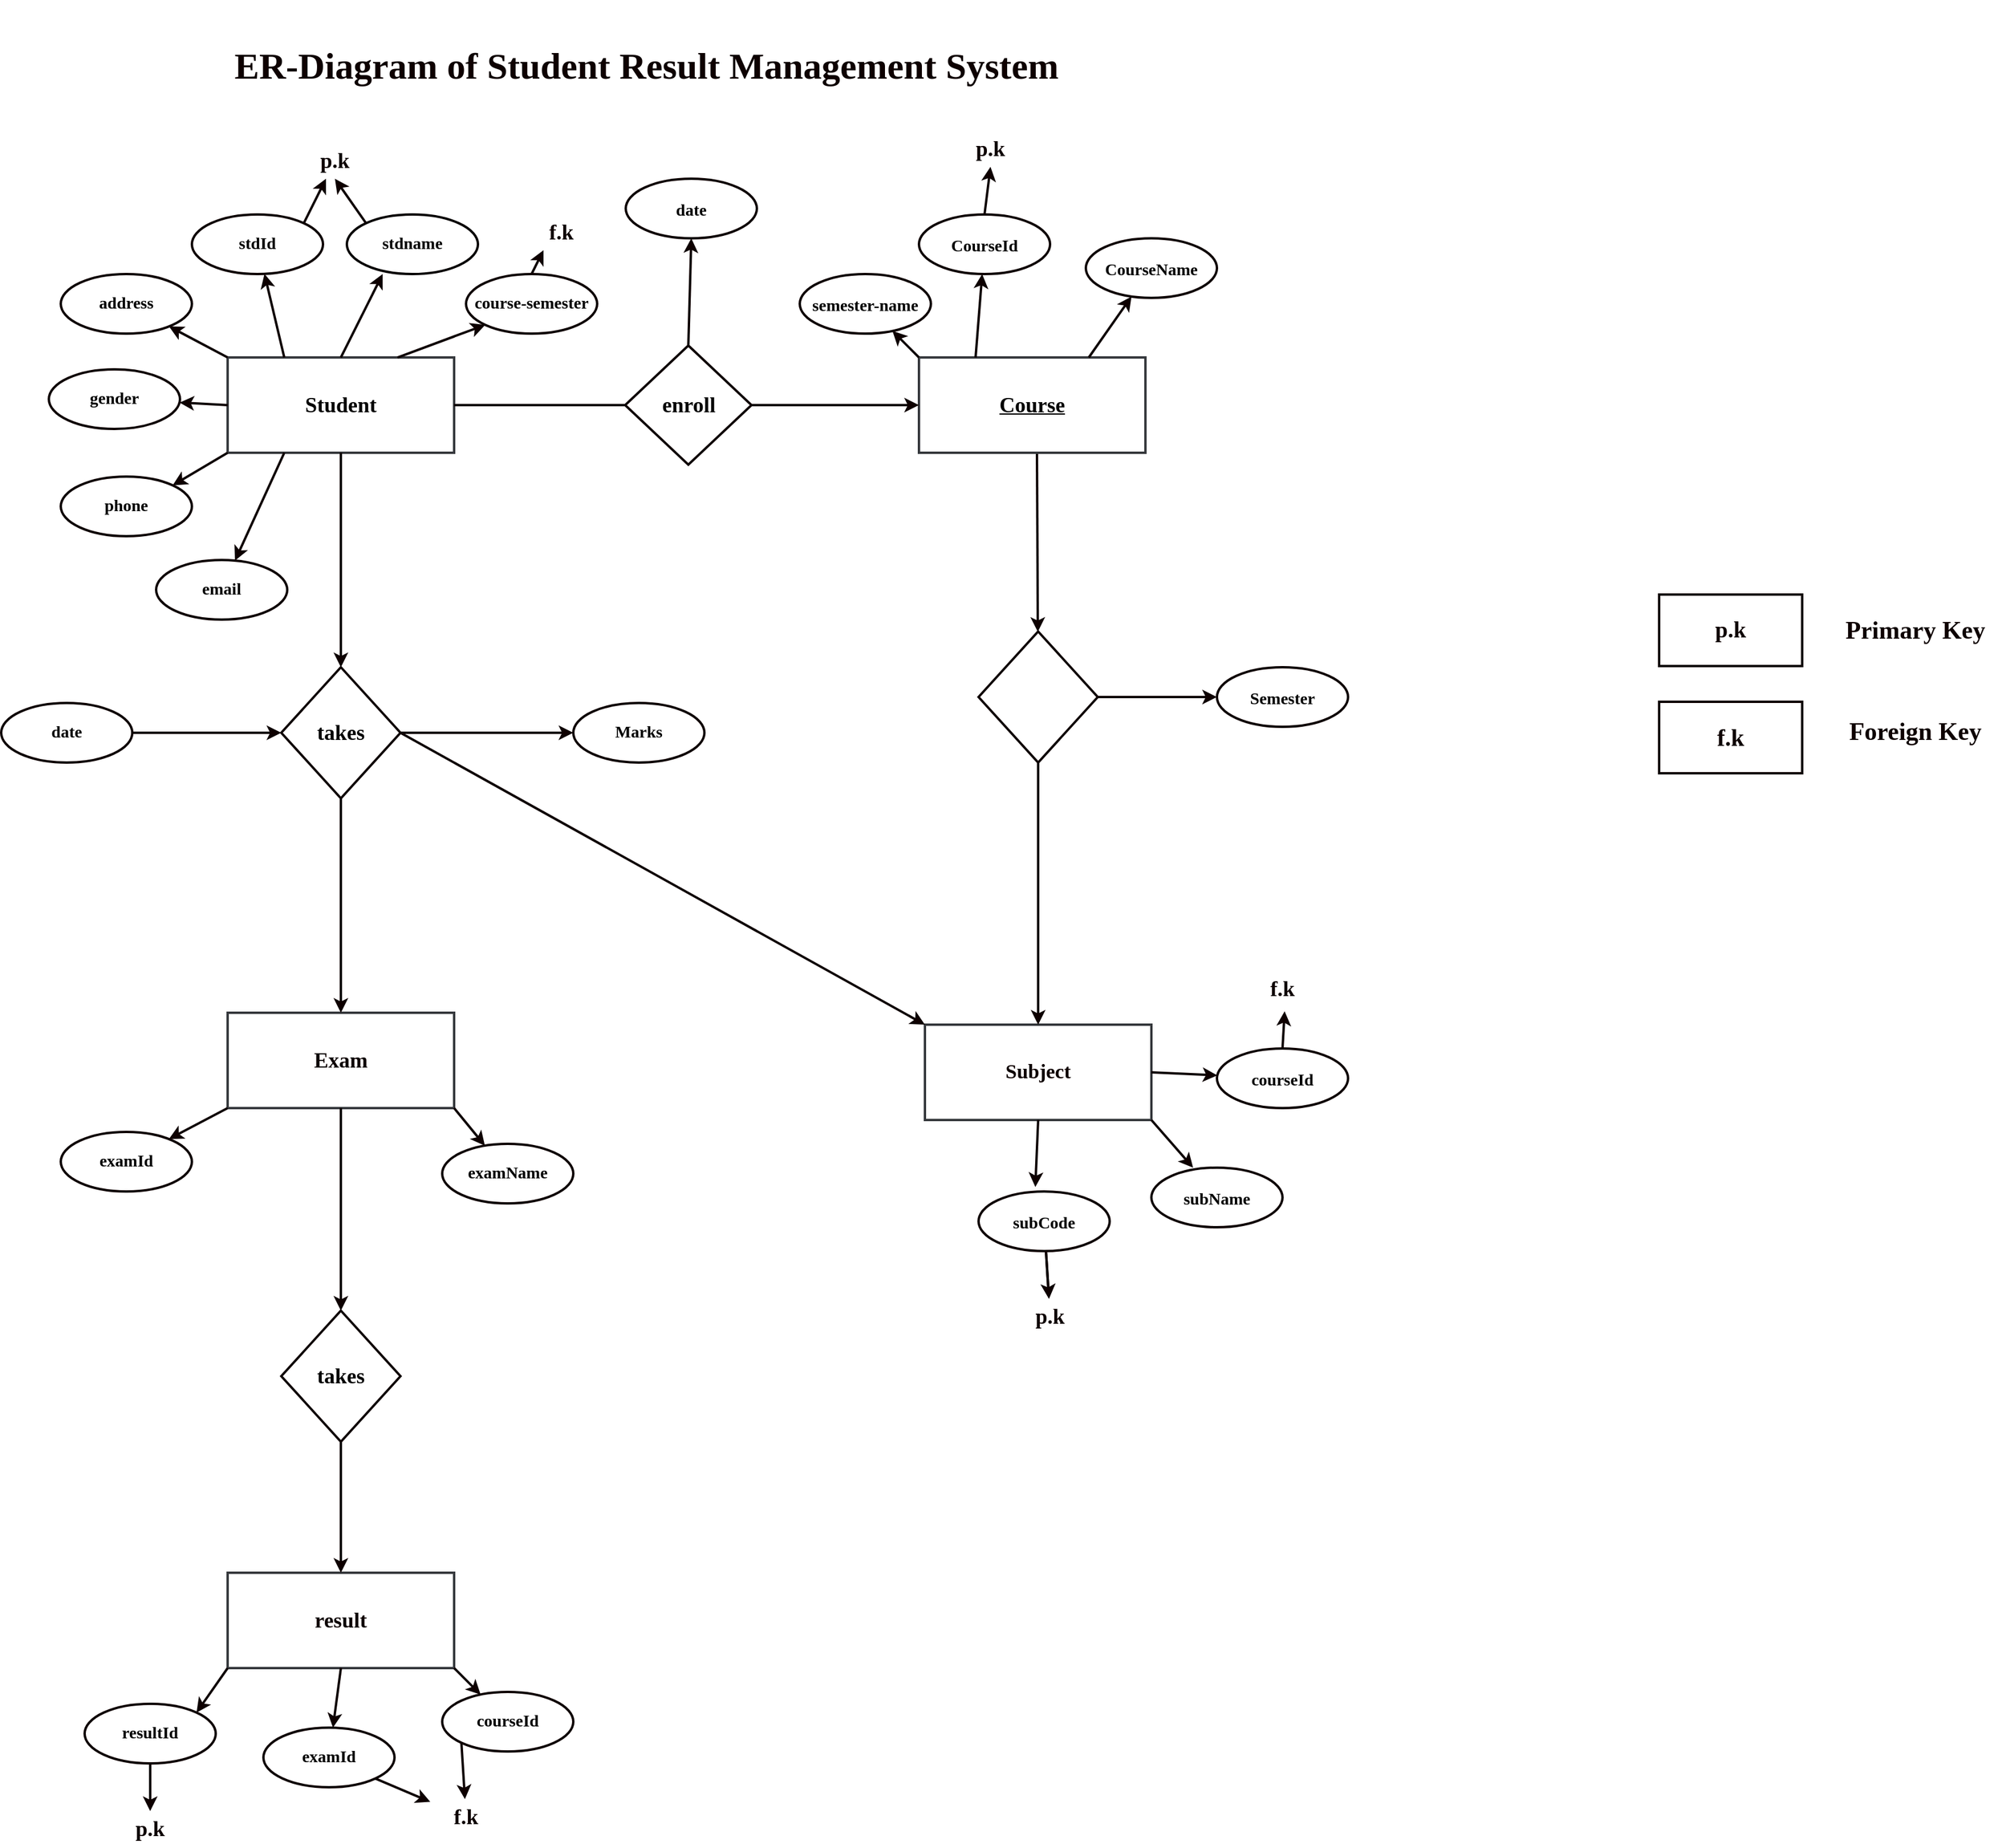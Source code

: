 <mxfile>
    <diagram id="aXGhBuVz9r-DT4zXBizx" name="Page-1">
        <mxGraphModel dx="5383" dy="3481" grid="0" gridSize="10" guides="1" tooltips="1" connect="1" arrows="1" fold="1" page="1" pageScale="1" pageWidth="827" pageHeight="1169" background="#FFFFFF" math="0" shadow="0">
            <root>
                <mxCell id="0"/>
                <mxCell id="1" parent="0"/>
                <mxCell id="103" value="" style="group" vertex="1" connectable="0" parent="1">
                    <mxGeometry x="-424" y="-209" width="1681" height="1550" as="geometry"/>
                </mxCell>
                <mxCell id="3" value="&lt;font style=&quot;font-size: 18px;&quot; face=&quot;Times New Roman&quot; color=&quot;#000000&quot;&gt;&lt;b&gt;Student&lt;/b&gt;&lt;/font&gt;" style="whiteSpace=wrap;html=1;fillColor=#FFFFFF;strokeColor=#36393d;strokeWidth=2;" parent="103" vertex="1">
                    <mxGeometry x="190" y="300" width="190" height="80" as="geometry"/>
                </mxCell>
                <mxCell id="4" value="&lt;font color=&quot;#0e0101&quot; style=&quot;font-size: 17px;&quot; face=&quot;Times New Roman&quot;&gt;&lt;b&gt;Subject&lt;/b&gt;&lt;/font&gt;" style="whiteSpace=wrap;html=1;fillColor=#FFFFFF;strokeColor=#36393d;strokeWidth=2;" parent="103" vertex="1">
                    <mxGeometry x="775" y="860" width="190" height="80" as="geometry"/>
                </mxCell>
                <mxCell id="34" style="edgeStyle=none;html=1;exitX=0.5;exitY=1;exitDx=0;exitDy=0;strokeColor=#0e0101;strokeWidth=2;fontFamily=Times New Roman;fontSize=18;fontColor=#000000;" parent="103" target="21" edge="1">
                    <mxGeometry relative="1" as="geometry">
                        <mxPoint x="869" y="380" as="sourcePoint"/>
                        <mxPoint x="872.556" y="511.588" as="targetPoint"/>
                    </mxGeometry>
                </mxCell>
                <mxCell id="5" value="&lt;font color=&quot;#000000&quot; style=&quot;font-size: 18px;&quot; face=&quot;Times New Roman&quot;&gt;&lt;b&gt;&lt;u&gt;Course&lt;/u&gt;&lt;/b&gt;&lt;/font&gt;" style="whiteSpace=wrap;html=1;fillColor=#FFFFFF;strokeColor=#36393d;strokestyle=dotted;strokeWidth=2;" parent="103" vertex="1">
                    <mxGeometry x="770" y="300" width="190" height="80" as="geometry"/>
                </mxCell>
                <mxCell id="13" style="edgeStyle=none;html=1;exitX=1;exitY=0.5;exitDx=0;exitDy=0;entryX=0;entryY=0.5;entryDx=0;entryDy=0;fontFamily=Times New Roman;fontSize=14;fontColor=#000000;strokeColor=#0e0101;strokeWidth=2;" parent="103" source="3" target="5" edge="1">
                    <mxGeometry relative="1" as="geometry">
                        <Array as="points"/>
                    </mxGeometry>
                </mxCell>
                <mxCell id="6" value="&lt;font style=&quot;font-size: 14px;&quot; face=&quot;Times New Roman&quot; color=&quot;#000000&quot;&gt;&lt;b&gt;stdId&lt;/b&gt;&lt;/font&gt;" style="ellipse;whiteSpace=wrap;html=1;fillColor=#ffffff;strokeWidth=2;strokeColor=#0e0101;" parent="103" vertex="1">
                    <mxGeometry x="160" y="180" width="110" height="50" as="geometry"/>
                </mxCell>
                <mxCell id="14" style="edgeStyle=none;html=1;exitX=0.25;exitY=0;exitDx=0;exitDy=0;strokeColor=#0e0101;strokeWidth=2;fontFamily=Times New Roman;fontSize=14;fontColor=#000000;" parent="103" source="3" target="6" edge="1">
                    <mxGeometry relative="1" as="geometry"/>
                </mxCell>
                <mxCell id="7" value="&lt;font face=&quot;Times New Roman&quot; color=&quot;#000000&quot;&gt;&lt;span style=&quot;font-size: 14px;&quot;&gt;&lt;b&gt;stdname&lt;/b&gt;&lt;/span&gt;&lt;/font&gt;" style="ellipse;whiteSpace=wrap;html=1;fillColor=#ffffff;strokeWidth=2;strokeColor=#050000;" parent="103" vertex="1">
                    <mxGeometry x="290" y="180" width="110" height="50" as="geometry"/>
                </mxCell>
                <mxCell id="19" style="edgeStyle=none;html=1;exitX=0.5;exitY=0;exitDx=0;exitDy=0;entryX=0.273;entryY=1;entryDx=0;entryDy=0;entryPerimeter=0;strokeColor=#0e0101;strokeWidth=2;fontFamily=Times New Roman;fontSize=14;fontColor=#000000;" parent="103" source="3" target="7" edge="1">
                    <mxGeometry relative="1" as="geometry"/>
                </mxCell>
                <mxCell id="8" value="&lt;font face=&quot;Times New Roman&quot; color=&quot;#000000&quot;&gt;&lt;span style=&quot;font-size: 14px;&quot;&gt;&lt;b&gt;course-semester&lt;/b&gt;&lt;/span&gt;&lt;/font&gt;" style="ellipse;whiteSpace=wrap;html=1;fillColor=#ffffff;strokeWidth=2;strokeColor=#0e0101;" parent="103" vertex="1">
                    <mxGeometry x="390" y="230" width="110" height="50" as="geometry"/>
                </mxCell>
                <mxCell id="20" style="edgeStyle=none;html=1;exitX=0.75;exitY=0;exitDx=0;exitDy=0;entryX=0;entryY=1;entryDx=0;entryDy=0;strokeColor=#0e0101;strokeWidth=2;fontFamily=Times New Roman;fontSize=14;fontColor=#000000;" parent="103" source="3" target="8" edge="1">
                    <mxGeometry relative="1" as="geometry"/>
                </mxCell>
                <mxCell id="9" value="&lt;font style=&quot;font-size: 14px;&quot; face=&quot;Times New Roman&quot; color=&quot;#000000&quot;&gt;&lt;b&gt;address&lt;/b&gt;&lt;/font&gt;" style="ellipse;whiteSpace=wrap;html=1;fillColor=#ffffff;strokeWidth=2;strokeColor=#0e0101;" parent="103" vertex="1">
                    <mxGeometry x="50" y="230" width="110" height="50" as="geometry"/>
                </mxCell>
                <mxCell id="15" style="edgeStyle=none;html=1;exitX=0;exitY=0;exitDx=0;exitDy=0;strokeColor=#0e0101;strokeWidth=2;fontFamily=Times New Roman;fontSize=14;fontColor=#000000;" parent="103" source="3" target="9" edge="1">
                    <mxGeometry relative="1" as="geometry"/>
                </mxCell>
                <mxCell id="10" value="&lt;font style=&quot;font-size: 14px;&quot; face=&quot;Times New Roman&quot; color=&quot;#000000&quot;&gt;&lt;b&gt;gender&lt;/b&gt;&lt;/font&gt;" style="ellipse;whiteSpace=wrap;html=1;fillColor=#ffffff;strokeWidth=2;strokeColor=#0e0101;" parent="103" vertex="1">
                    <mxGeometry x="40" y="310" width="110" height="50" as="geometry"/>
                </mxCell>
                <mxCell id="16" style="edgeStyle=none;html=1;exitX=0;exitY=0.5;exitDx=0;exitDy=0;strokeColor=#0e0101;strokeWidth=2;fontFamily=Times New Roman;fontSize=14;fontColor=#000000;" parent="103" source="3" target="10" edge="1">
                    <mxGeometry relative="1" as="geometry"/>
                </mxCell>
                <mxCell id="11" value="&lt;font style=&quot;font-size: 14px;&quot; face=&quot;Times New Roman&quot; color=&quot;#000000&quot;&gt;&lt;b&gt;phone&lt;/b&gt;&lt;/font&gt;" style="ellipse;whiteSpace=wrap;html=1;fillColor=#ffffff;strokeWidth=2;strokeColor=#0e0101;" parent="103" vertex="1">
                    <mxGeometry x="50" y="400" width="110" height="50" as="geometry"/>
                </mxCell>
                <mxCell id="17" style="edgeStyle=none;html=1;exitX=0;exitY=1;exitDx=0;exitDy=0;entryX=1;entryY=0;entryDx=0;entryDy=0;strokeColor=#0e0101;strokeWidth=2;fontFamily=Times New Roman;fontSize=14;fontColor=#000000;" parent="103" source="3" target="11" edge="1">
                    <mxGeometry relative="1" as="geometry"/>
                </mxCell>
                <mxCell id="12" value="&lt;font face=&quot;Times New Roman&quot; color=&quot;#000000&quot;&gt;&lt;span style=&quot;font-size: 14px;&quot;&gt;&lt;b&gt;email&lt;/b&gt;&lt;/span&gt;&lt;/font&gt;" style="ellipse;whiteSpace=wrap;html=1;fillColor=#ffffff;strokeWidth=2;strokeColor=#0e0101;" parent="103" vertex="1">
                    <mxGeometry x="130" y="470" width="110" height="50" as="geometry"/>
                </mxCell>
                <mxCell id="18" style="edgeStyle=none;html=1;exitX=0.25;exitY=1;exitDx=0;exitDy=0;strokeColor=#0e0101;strokeWidth=2;fontFamily=Times New Roman;fontSize=14;fontColor=#000000;" parent="103" source="3" target="12" edge="1">
                    <mxGeometry relative="1" as="geometry"/>
                </mxCell>
                <mxCell id="44" style="edgeStyle=none;html=1;exitX=0.5;exitY=1;exitDx=0;exitDy=0;strokeColor=#0e0101;strokeWidth=2;fontFamily=Times New Roman;fontSize=18;fontColor=#000000;" parent="103" source="21" target="4" edge="1">
                    <mxGeometry relative="1" as="geometry"/>
                </mxCell>
                <mxCell id="21" value="&#10;&lt;span style=&quot;font-size:11.0pt;mso-bidi-font-size:10.0pt;&#10;line-height:107%;font-family:&amp;quot;Calibri&amp;quot;,sans-serif;mso-ascii-theme-font:minor-latin;&#10;mso-fareast-font-family:Calibri;mso-fareast-theme-font:minor-latin;mso-hansi-theme-font:&#10;minor-latin;mso-bidi-font-family:Mangal;mso-ansi-language:EN-US;mso-fareast-language:&#10;EN-US;mso-bidi-language:NE;mso-no-proof:yes&quot;&gt;&#10; &#10; &#10;  &#10;  &#10;  &#10;  &#10;  &#10;  &#10;  &#10;  &#10;  &#10;  &#10;  &#10;  &#10; &#10; &#10; &#10;&#10; &#10;&lt;/span&gt;&#10;&#10;&#10;&#10;" style="rhombus;whiteSpace=wrap;html=1;strokeColor=#0e0101;strokeWidth=2;fontFamily=Times New Roman;fontSize=18;fontColor=#000000;fillColor=#ffffff;" parent="103" vertex="1">
                    <mxGeometry x="820" y="530" width="100" height="110" as="geometry"/>
                </mxCell>
                <mxCell id="22" value="&lt;b&gt;enroll&lt;/b&gt;" style="rhombus;whiteSpace=wrap;html=1;strokeColor=#0e0101;strokeWidth=2;fontFamily=Times New Roman;fontSize=18;fontColor=#000000;fillColor=#ffffff;" parent="103" vertex="1">
                    <mxGeometry x="523.5" y="290" width="106" height="100" as="geometry"/>
                </mxCell>
                <mxCell id="23" value="&lt;span style=&quot;font-size: 14px;&quot;&gt;&lt;b&gt;date&lt;/b&gt;&lt;/span&gt;" style="ellipse;whiteSpace=wrap;html=1;fillColor=#ffffff;strokeWidth=2;strokeColor=#0e0101;fontFamily=Times New Roman;fontSize=18;fontColor=#000000;" parent="103" vertex="1">
                    <mxGeometry x="524" y="150" width="110" height="50" as="geometry"/>
                </mxCell>
                <mxCell id="25" style="edgeStyle=none;html=1;exitX=0.5;exitY=0;exitDx=0;exitDy=0;entryX=0.5;entryY=1;entryDx=0;entryDy=0;strokeColor=#0e0101;strokeWidth=2;fontFamily=Times New Roman;fontSize=18;fontColor=#000000;" parent="103" source="22" target="23" edge="1">
                    <mxGeometry relative="1" as="geometry"/>
                </mxCell>
                <mxCell id="26" value="&lt;span style=&quot;font-size: 14px;&quot;&gt;&lt;b&gt;CourseId&lt;/b&gt;&lt;/span&gt;" style="ellipse;whiteSpace=wrap;html=1;fillColor=#ffffff;strokeWidth=2;strokeColor=#0e0101;fontFamily=Times New Roman;fontSize=18;fontColor=#000000;" parent="103" vertex="1">
                    <mxGeometry x="770" y="180" width="110" height="50" as="geometry"/>
                </mxCell>
                <mxCell id="30" style="edgeStyle=none;html=1;exitX=0.25;exitY=0;exitDx=0;exitDy=0;strokeColor=#0e0101;strokeWidth=2;fontFamily=Times New Roman;fontSize=18;fontColor=#000000;" parent="103" source="5" target="26" edge="1">
                    <mxGeometry relative="1" as="geometry"/>
                </mxCell>
                <mxCell id="27" value="&lt;span style=&quot;font-size: 14px;&quot;&gt;&lt;b&gt;CourseName&lt;/b&gt;&lt;/span&gt;" style="ellipse;whiteSpace=wrap;html=1;fillColor=#ffffff;strokeWidth=2;strokeColor=#0e0101;fontFamily=Times New Roman;fontSize=18;fontColor=#000000;" parent="103" vertex="1">
                    <mxGeometry x="910" y="200" width="110" height="50" as="geometry"/>
                </mxCell>
                <mxCell id="31" style="edgeStyle=none;html=1;exitX=0.75;exitY=0;exitDx=0;exitDy=0;strokeColor=#0e0101;strokeWidth=2;fontFamily=Times New Roman;fontSize=18;fontColor=#000000;" parent="103" source="5" target="27" edge="1">
                    <mxGeometry relative="1" as="geometry"/>
                </mxCell>
                <mxCell id="28" value="&lt;span style=&quot;font-size: 14px;&quot;&gt;&lt;b&gt;semester-name&lt;/b&gt;&lt;/span&gt;" style="ellipse;whiteSpace=wrap;html=1;fillColor=#ffffff;strokeWidth=2;strokeColor=#0e0101;fontFamily=Times New Roman;fontSize=18;fontColor=#000000;" parent="103" vertex="1">
                    <mxGeometry x="670" y="230" width="110" height="50" as="geometry"/>
                </mxCell>
                <mxCell id="29" style="edgeStyle=none;html=1;exitX=0;exitY=0;exitDx=0;exitDy=0;strokeColor=#0e0101;strokeWidth=2;fontFamily=Times New Roman;fontSize=18;fontColor=#000000;" parent="103" source="5" target="28" edge="1">
                    <mxGeometry relative="1" as="geometry"/>
                </mxCell>
                <mxCell id="35" value="&lt;span style=&quot;font-size: 14px;&quot;&gt;&lt;b&gt;Semester&lt;/b&gt;&lt;/span&gt;" style="ellipse;whiteSpace=wrap;html=1;fillColor=#ffffff;strokeWidth=2;strokeColor=#0e0101;fontFamily=Times New Roman;fontSize=18;fontColor=#000000;" parent="103" vertex="1">
                    <mxGeometry x="1020" y="560" width="110" height="50" as="geometry"/>
                </mxCell>
                <mxCell id="37" style="edgeStyle=none;html=1;exitX=1;exitY=0.5;exitDx=0;exitDy=0;strokeColor=#0e0101;strokeWidth=2;fontFamily=Times New Roman;fontSize=18;fontColor=#000000;" parent="103" source="21" target="35" edge="1">
                    <mxGeometry relative="1" as="geometry"/>
                </mxCell>
                <mxCell id="47" style="edgeStyle=none;html=1;exitX=1;exitY=0.5;exitDx=0;exitDy=0;entryX=0;entryY=0;entryDx=0;entryDy=0;strokeColor=#0e0101;strokeWidth=2;fontFamily=Times New Roman;fontSize=17;fontColor=#0e0101;" parent="103" source="38" target="4" edge="1">
                    <mxGeometry relative="1" as="geometry"/>
                </mxCell>
                <mxCell id="38" value="&lt;b&gt;takes&lt;/b&gt;" style="rhombus;whiteSpace=wrap;html=1;strokeColor=#0e0101;strokeWidth=2;fontFamily=Times New Roman;fontSize=18;fontColor=#000000;fillColor=#ffffff;" parent="103" vertex="1">
                    <mxGeometry x="235" y="560" width="100" height="110" as="geometry"/>
                </mxCell>
                <mxCell id="39" style="edgeStyle=none;html=1;exitX=0.5;exitY=1;exitDx=0;exitDy=0;strokeColor=#0e0101;strokeWidth=2;fontFamily=Times New Roman;fontSize=18;fontColor=#000000;" parent="103" source="3" target="38" edge="1">
                    <mxGeometry relative="1" as="geometry"/>
                </mxCell>
                <mxCell id="40" value="&lt;font color=&quot;#0d0202&quot; style=&quot;font-size: 18px;&quot; face=&quot;Times New Roman&quot;&gt;&lt;b&gt;Exam&lt;/b&gt;&lt;/font&gt;" style="whiteSpace=wrap;html=1;fillColor=#FFFFFF;strokeColor=#36393d;strokeWidth=2;" parent="103" vertex="1">
                    <mxGeometry x="190" y="850" width="190" height="80" as="geometry"/>
                </mxCell>
                <mxCell id="43" style="edgeStyle=none;html=1;exitX=0.5;exitY=1;exitDx=0;exitDy=0;strokeColor=#0e0101;strokeWidth=2;fontFamily=Times New Roman;fontSize=18;fontColor=#000000;" parent="103" source="38" target="40" edge="1">
                    <mxGeometry relative="1" as="geometry"/>
                </mxCell>
                <mxCell id="46" style="edgeStyle=none;html=1;exitX=1;exitY=0.5;exitDx=0;exitDy=0;strokeColor=#0e0101;strokeWidth=2;fontFamily=Times New Roman;fontSize=17;fontColor=#0e0101;" parent="103" source="45" target="38" edge="1">
                    <mxGeometry relative="1" as="geometry"/>
                </mxCell>
                <mxCell id="45" value="&lt;font face=&quot;Times New Roman&quot; color=&quot;#000000&quot;&gt;&lt;span style=&quot;font-size: 14px;&quot;&gt;&lt;b&gt;date&lt;/b&gt;&lt;/span&gt;&lt;/font&gt;" style="ellipse;whiteSpace=wrap;html=1;fillColor=#ffffff;strokeWidth=2;strokeColor=#0e0101;" parent="103" vertex="1">
                    <mxGeometry y="590" width="110" height="50" as="geometry"/>
                </mxCell>
                <mxCell id="49" value="&lt;span style=&quot;font-size: 14px;&quot;&gt;&lt;b&gt;subName&lt;/b&gt;&lt;/span&gt;" style="ellipse;whiteSpace=wrap;html=1;fillColor=#ffffff;strokeWidth=2;strokeColor=#0e0101;fontFamily=Times New Roman;fontSize=18;fontColor=#000000;" parent="103" vertex="1">
                    <mxGeometry x="965" y="980" width="110" height="50" as="geometry"/>
                </mxCell>
                <mxCell id="53" style="edgeStyle=none;html=1;exitX=1;exitY=1;exitDx=0;exitDy=0;entryX=0.318;entryY=0;entryDx=0;entryDy=0;entryPerimeter=0;strokeColor=#0e0101;strokeWidth=2;fontFamily=Times New Roman;fontSize=17;fontColor=#0e0101;" parent="103" source="4" target="49" edge="1">
                    <mxGeometry relative="1" as="geometry"/>
                </mxCell>
                <mxCell id="50" value="&lt;span style=&quot;font-size: 14px;&quot;&gt;&lt;b&gt;subCode&lt;/b&gt;&lt;/span&gt;" style="ellipse;whiteSpace=wrap;html=1;fillColor=#ffffff;strokeWidth=2;strokeColor=#0e0101;fontFamily=Times New Roman;fontSize=18;fontColor=#000000;" parent="103" vertex="1">
                    <mxGeometry x="820" y="1000" width="110" height="50" as="geometry"/>
                </mxCell>
                <mxCell id="52" style="edgeStyle=none;html=1;exitX=0.5;exitY=1;exitDx=0;exitDy=0;entryX=0.433;entryY=-0.075;entryDx=0;entryDy=0;entryPerimeter=0;strokeColor=#0e0101;strokeWidth=2;fontFamily=Times New Roman;fontSize=17;fontColor=#0e0101;" parent="103" source="4" target="50" edge="1">
                    <mxGeometry relative="1" as="geometry"/>
                </mxCell>
                <mxCell id="51" value="&lt;span style=&quot;font-size: 14px;&quot;&gt;&lt;b&gt;courseId&lt;/b&gt;&lt;/span&gt;" style="ellipse;whiteSpace=wrap;html=1;fillColor=#ffffff;strokeWidth=2;strokeColor=#0e0101;fontFamily=Times New Roman;fontSize=18;fontColor=#000000;" parent="103" vertex="1">
                    <mxGeometry x="1020" y="880" width="110" height="50" as="geometry"/>
                </mxCell>
                <mxCell id="54" style="edgeStyle=none;html=1;exitX=1;exitY=0.5;exitDx=0;exitDy=0;strokeColor=#0e0101;strokeWidth=2;fontFamily=Times New Roman;fontSize=17;fontColor=#0e0101;" parent="103" source="4" target="51" edge="1">
                    <mxGeometry relative="1" as="geometry"/>
                </mxCell>
                <mxCell id="55" value="&lt;font face=&quot;Times New Roman&quot; color=&quot;#000000&quot;&gt;&lt;span style=&quot;font-size: 14px;&quot;&gt;&lt;b&gt;examId&lt;/b&gt;&lt;/span&gt;&lt;/font&gt;" style="ellipse;whiteSpace=wrap;html=1;fillColor=#ffffff;strokeWidth=2;strokeColor=#0e0101;" parent="103" vertex="1">
                    <mxGeometry x="50" y="950" width="110" height="50" as="geometry"/>
                </mxCell>
                <mxCell id="57" style="edgeStyle=none;html=1;exitX=0;exitY=1;exitDx=0;exitDy=0;strokeColor=#0e0101;strokeWidth=2;fontFamily=Times New Roman;fontSize=17;fontColor=#0e0101;" parent="103" source="40" target="55" edge="1">
                    <mxGeometry relative="1" as="geometry"/>
                </mxCell>
                <mxCell id="56" value="&lt;font face=&quot;Times New Roman&quot; color=&quot;#000000&quot;&gt;&lt;span style=&quot;font-size: 14px;&quot;&gt;&lt;b&gt;examName&lt;/b&gt;&lt;/span&gt;&lt;/font&gt;" style="ellipse;whiteSpace=wrap;html=1;fillColor=#ffffff;strokeWidth=2;strokeColor=#0e0101;" parent="103" vertex="1">
                    <mxGeometry x="370" y="960" width="110" height="50" as="geometry"/>
                </mxCell>
                <mxCell id="58" style="edgeStyle=none;html=1;exitX=1;exitY=1;exitDx=0;exitDy=0;strokeColor=#0e0101;strokeWidth=2;fontFamily=Times New Roman;fontSize=17;fontColor=#0e0101;" parent="103" source="40" target="56" edge="1">
                    <mxGeometry relative="1" as="geometry"/>
                </mxCell>
                <mxCell id="59" value="&lt;b&gt;takes&lt;/b&gt;" style="rhombus;whiteSpace=wrap;html=1;strokeColor=#0e0101;strokeWidth=2;fontFamily=Times New Roman;fontSize=18;fontColor=#000000;fillColor=#ffffff;" parent="103" vertex="1">
                    <mxGeometry x="235" y="1100" width="100" height="110" as="geometry"/>
                </mxCell>
                <mxCell id="60" style="edgeStyle=none;html=1;exitX=0.5;exitY=1;exitDx=0;exitDy=0;strokeColor=#0e0101;strokeWidth=2;fontFamily=Times New Roman;fontSize=17;fontColor=#0e0101;" parent="103" source="40" target="59" edge="1">
                    <mxGeometry relative="1" as="geometry"/>
                </mxCell>
                <mxCell id="62" value="&lt;font color=&quot;#0d0202&quot; style=&quot;font-size: 18px;&quot; face=&quot;Times New Roman&quot;&gt;&lt;b&gt;result&lt;/b&gt;&lt;/font&gt;" style="whiteSpace=wrap;html=1;fillColor=#FFFFFF;strokeColor=#36393d;strokeWidth=2;" parent="103" vertex="1">
                    <mxGeometry x="190" y="1320" width="190" height="80" as="geometry"/>
                </mxCell>
                <mxCell id="66" style="edgeStyle=none;html=1;exitX=0.5;exitY=1;exitDx=0;exitDy=0;strokeColor=#0e0101;strokeWidth=2;fontFamily=Times New Roman;fontSize=17;fontColor=#0e0101;" parent="103" source="59" target="62" edge="1">
                    <mxGeometry relative="1" as="geometry"/>
                </mxCell>
                <mxCell id="63" value="&lt;font face=&quot;Times New Roman&quot; color=&quot;#000000&quot;&gt;&lt;span style=&quot;font-size: 14px;&quot;&gt;&lt;b&gt;courseId&lt;/b&gt;&lt;/span&gt;&lt;/font&gt;" style="ellipse;whiteSpace=wrap;html=1;fillColor=#ffffff;strokeWidth=2;strokeColor=#0e0101;" parent="103" vertex="1">
                    <mxGeometry x="370" y="1420" width="110" height="50" as="geometry"/>
                </mxCell>
                <mxCell id="84" style="edgeStyle=none;html=1;exitX=1;exitY=1;exitDx=0;exitDy=0;strokeColor=#0e0101;strokeWidth=2;fontFamily=Times New Roman;fontSize=18;fontColor=#0e0101;" parent="103" source="62" target="63" edge="1">
                    <mxGeometry relative="1" as="geometry"/>
                </mxCell>
                <mxCell id="64" value="&lt;font face=&quot;Times New Roman&quot; color=&quot;#000000&quot;&gt;&lt;span style=&quot;font-size: 14px;&quot;&gt;&lt;b&gt;examId&lt;/b&gt;&lt;/span&gt;&lt;/font&gt;" style="ellipse;whiteSpace=wrap;html=1;fillColor=#ffffff;strokeWidth=2;strokeColor=#0e0101;" parent="103" vertex="1">
                    <mxGeometry x="220" y="1450" width="110" height="50" as="geometry"/>
                </mxCell>
                <mxCell id="83" style="edgeStyle=none;html=1;exitX=0.5;exitY=1;exitDx=0;exitDy=0;strokeColor=#0e0101;strokeWidth=2;fontFamily=Times New Roman;fontSize=18;fontColor=#0e0101;" parent="103" source="62" target="64" edge="1">
                    <mxGeometry relative="1" as="geometry"/>
                </mxCell>
                <mxCell id="65" value="&lt;font face=&quot;Times New Roman&quot; color=&quot;#000000&quot;&gt;&lt;span style=&quot;font-size: 14px;&quot;&gt;&lt;b&gt;resultId&lt;/b&gt;&lt;/span&gt;&lt;/font&gt;" style="ellipse;whiteSpace=wrap;html=1;fillColor=#ffffff;strokeWidth=2;strokeColor=#0e0101;" parent="103" vertex="1">
                    <mxGeometry x="70" y="1430" width="110" height="50" as="geometry"/>
                </mxCell>
                <mxCell id="82" style="edgeStyle=none;html=1;exitX=0;exitY=1;exitDx=0;exitDy=0;entryX=1;entryY=0;entryDx=0;entryDy=0;strokeColor=#0e0101;strokeWidth=2;fontFamily=Times New Roman;fontSize=18;fontColor=#0e0101;" parent="103" source="62" target="65" edge="1">
                    <mxGeometry relative="1" as="geometry"/>
                </mxCell>
                <mxCell id="70" value="&lt;font face=&quot;Times New Roman&quot; color=&quot;#000000&quot;&gt;&lt;span style=&quot;font-size: 14px;&quot;&gt;&lt;b&gt;Marks&lt;/b&gt;&lt;/span&gt;&lt;/font&gt;" style="ellipse;whiteSpace=wrap;html=1;fillColor=#ffffff;strokeWidth=2;strokeColor=#0e0101;" parent="103" vertex="1">
                    <mxGeometry x="480" y="590" width="110" height="50" as="geometry"/>
                </mxCell>
                <mxCell id="72" style="edgeStyle=none;html=1;exitX=1;exitY=0.5;exitDx=0;exitDy=0;entryX=0;entryY=0.5;entryDx=0;entryDy=0;strokeColor=#0e0101;strokeWidth=2;fontFamily=Times New Roman;fontSize=17;fontColor=#0e0101;" parent="103" source="38" target="70" edge="1">
                    <mxGeometry relative="1" as="geometry"/>
                </mxCell>
                <mxCell id="74" value="&lt;b&gt;&lt;font style=&quot;font-size: 18px;&quot;&gt;p.k&lt;/font&gt;&lt;/b&gt;" style="text;strokeColor=none;align=center;fillColor=none;html=1;verticalAlign=middle;whiteSpace=wrap;rounded=0;strokeWidth=2;fontFamily=Times New Roman;fontSize=17;fontColor=#0e0101;" parent="103" vertex="1">
                    <mxGeometry x="250" y="120" width="60" height="30" as="geometry"/>
                </mxCell>
                <mxCell id="75" style="edgeStyle=none;html=1;exitX=1;exitY=0;exitDx=0;exitDy=0;strokeColor=#0e0101;strokeWidth=2;fontFamily=Times New Roman;fontSize=17;fontColor=#0e0101;" parent="103" source="6" target="74" edge="1">
                    <mxGeometry relative="1" as="geometry"/>
                </mxCell>
                <mxCell id="76" style="edgeStyle=none;html=1;exitX=0;exitY=0;exitDx=0;exitDy=0;entryX=0.5;entryY=1;entryDx=0;entryDy=0;strokeColor=#0e0101;strokeWidth=2;fontFamily=Times New Roman;fontSize=17;fontColor=#0e0101;" parent="103" source="7" target="74" edge="1">
                    <mxGeometry relative="1" as="geometry"/>
                </mxCell>
                <mxCell id="77" value="&lt;b&gt;&lt;font style=&quot;font-size: 18px;&quot;&gt;f.k&lt;/font&gt;&lt;/b&gt;" style="text;strokeColor=none;align=center;fillColor=none;html=1;verticalAlign=middle;whiteSpace=wrap;rounded=0;strokeWidth=2;fontFamily=Times New Roman;fontSize=17;fontColor=#0e0101;" parent="103" vertex="1">
                    <mxGeometry x="440" y="180" width="60" height="30" as="geometry"/>
                </mxCell>
                <mxCell id="78" style="edgeStyle=none;html=1;exitX=0.5;exitY=0;exitDx=0;exitDy=0;entryX=0.25;entryY=1;entryDx=0;entryDy=0;strokeColor=#0e0101;strokeWidth=2;fontFamily=Times New Roman;fontSize=18;fontColor=#0e0101;" parent="103" source="8" target="77" edge="1">
                    <mxGeometry relative="1" as="geometry"/>
                </mxCell>
                <mxCell id="79" value="&lt;b&gt;&lt;font style=&quot;font-size: 18px;&quot;&gt;p.k&lt;/font&gt;&lt;/b&gt;" style="text;strokeColor=none;align=center;fillColor=none;html=1;verticalAlign=middle;whiteSpace=wrap;rounded=0;strokeWidth=2;fontFamily=Times New Roman;fontSize=17;fontColor=#0e0101;" parent="103" vertex="1">
                    <mxGeometry x="800" y="110" width="60" height="30" as="geometry"/>
                </mxCell>
                <mxCell id="81" style="edgeStyle=none;html=1;exitX=0.5;exitY=0;exitDx=0;exitDy=0;entryX=0.5;entryY=1;entryDx=0;entryDy=0;strokeColor=#0e0101;strokeWidth=2;fontFamily=Times New Roman;fontSize=18;fontColor=#0e0101;" parent="103" source="26" target="79" edge="1">
                    <mxGeometry relative="1" as="geometry"/>
                </mxCell>
                <mxCell id="85" value="&lt;b&gt;&lt;font style=&quot;font-size: 18px;&quot;&gt;p.k&lt;/font&gt;&lt;/b&gt;" style="text;strokeColor=none;align=center;fillColor=none;html=1;verticalAlign=middle;whiteSpace=wrap;rounded=0;strokeWidth=2;fontFamily=Times New Roman;fontSize=17;fontColor=#0e0101;" parent="103" vertex="1">
                    <mxGeometry x="850" y="1090" width="60" height="30" as="geometry"/>
                </mxCell>
                <mxCell id="87" style="edgeStyle=none;html=1;strokeColor=#0e0101;strokeWidth=2;fontFamily=Times New Roman;fontSize=18;fontColor=#0e0101;" parent="103" source="50" target="85" edge="1">
                    <mxGeometry relative="1" as="geometry"/>
                </mxCell>
                <mxCell id="91" value="" style="edgeStyle=none;html=1;strokeColor=#0e0101;strokeWidth=2;fontFamily=Times New Roman;fontSize=18;fontColor=#0e0101;" parent="103" source="50" target="85" edge="1">
                    <mxGeometry relative="1" as="geometry"/>
                </mxCell>
                <mxCell id="88" value="&lt;b&gt;&lt;font style=&quot;font-size: 18px;&quot;&gt;f.k&lt;/font&gt;&lt;/b&gt;" style="text;strokeColor=none;align=center;fillColor=none;html=1;verticalAlign=middle;whiteSpace=wrap;rounded=0;strokeWidth=2;fontFamily=Times New Roman;fontSize=17;fontColor=#0e0101;" parent="103" vertex="1">
                    <mxGeometry x="1045" y="815" width="60" height="30" as="geometry"/>
                </mxCell>
                <mxCell id="89" style="edgeStyle=none;html=1;exitX=0.5;exitY=0;exitDx=0;exitDy=0;entryX=0.53;entryY=1.125;entryDx=0;entryDy=0;entryPerimeter=0;strokeColor=#0e0101;strokeWidth=2;fontFamily=Times New Roman;fontSize=18;fontColor=#0e0101;" parent="103" source="51" target="88" edge="1">
                    <mxGeometry relative="1" as="geometry"/>
                </mxCell>
                <mxCell id="94" value="&lt;b&gt;&lt;font style=&quot;font-size: 18px;&quot;&gt;p.k&lt;/font&gt;&lt;/b&gt;" style="text;strokeColor=none;align=center;fillColor=none;html=1;verticalAlign=middle;whiteSpace=wrap;rounded=0;strokeWidth=2;fontFamily=Times New Roman;fontSize=17;fontColor=#0e0101;" parent="103" vertex="1">
                    <mxGeometry x="95" y="1520" width="60" height="30" as="geometry"/>
                </mxCell>
                <mxCell id="95" style="edgeStyle=none;html=1;exitX=0.5;exitY=1;exitDx=0;exitDy=0;strokeColor=#0e0101;strokeWidth=2;fontFamily=Times New Roman;fontSize=18;fontColor=#0e0101;" parent="103" source="65" target="94" edge="1">
                    <mxGeometry relative="1" as="geometry"/>
                </mxCell>
                <mxCell id="96" value="&lt;b&gt;&lt;font style=&quot;font-size: 18px;&quot;&gt;f.k&lt;/font&gt;&lt;/b&gt;" style="text;strokeColor=none;align=center;fillColor=none;html=1;verticalAlign=middle;whiteSpace=wrap;rounded=0;strokeWidth=2;fontFamily=Times New Roman;fontSize=17;fontColor=#0e0101;" parent="103" vertex="1">
                    <mxGeometry x="360" y="1510" width="60" height="30" as="geometry"/>
                </mxCell>
                <mxCell id="98" style="edgeStyle=none;html=1;exitX=0;exitY=1;exitDx=0;exitDy=0;strokeColor=#0e0101;strokeWidth=2;fontFamily=Times New Roman;fontSize=18;fontColor=#0e0101;" parent="103" source="63" target="96" edge="1">
                    <mxGeometry relative="1" as="geometry"/>
                </mxCell>
                <mxCell id="97" style="edgeStyle=none;html=1;exitX=1;exitY=1;exitDx=0;exitDy=0;strokeColor=#0e0101;strokeWidth=2;fontFamily=Times New Roman;fontSize=18;fontColor=#0e0101;" parent="103" source="64" target="96" edge="1">
                    <mxGeometry relative="1" as="geometry"/>
                </mxCell>
                <mxCell id="101" value="&lt;b&gt;&lt;font style=&quot;font-size: 31px;&quot;&gt;ER-Diagram of Student Result Management System&lt;/font&gt;&lt;/b&gt;" style="text;strokeColor=none;align=center;fillColor=none;html=1;verticalAlign=middle;whiteSpace=wrap;rounded=0;strokeWidth=2;fontFamily=Times New Roman;fontSize=21;fontColor=#0e0101;" parent="103" vertex="1">
                    <mxGeometry x="177" width="728.5" height="110" as="geometry"/>
                </mxCell>
                <mxCell id="102" value="" style="group" vertex="1" connectable="0" parent="103">
                    <mxGeometry x="1391" y="499" width="290" height="150" as="geometry"/>
                </mxCell>
                <mxCell id="67" value="&lt;b&gt;&lt;font style=&quot;font-size: 19px;&quot;&gt;p.k&lt;/font&gt;&lt;/b&gt;" style="whiteSpace=wrap;html=1;strokeColor=#0e0101;strokeWidth=2;fontFamily=Times New Roman;fontSize=17;fontColor=#0e0101;fillColor=#ffffff;" parent="102" vertex="1">
                    <mxGeometry width="120" height="60" as="geometry"/>
                </mxCell>
                <mxCell id="68" value="&lt;font style=&quot;font-size: 20px;&quot;&gt;&lt;b&gt;f.k&lt;/b&gt;&lt;/font&gt;" style="whiteSpace=wrap;html=1;strokeColor=#0e0101;strokeWidth=2;fontFamily=Times New Roman;fontSize=17;fontColor=#0e0101;fillColor=#ffffff;" parent="102" vertex="1">
                    <mxGeometry y="90" width="120" height="60" as="geometry"/>
                </mxCell>
                <mxCell id="99" value="&lt;b&gt;&lt;font style=&quot;font-size: 21px;&quot;&gt;Primary Key&lt;/font&gt;&lt;/b&gt;" style="text;strokeColor=none;align=center;fillColor=none;html=1;verticalAlign=middle;whiteSpace=wrap;rounded=0;strokeWidth=2;fontFamily=Times New Roman;fontSize=20;fontColor=#0e0101;" parent="102" vertex="1">
                    <mxGeometry x="140" y="15" width="150" height="30" as="geometry"/>
                </mxCell>
                <mxCell id="100" value="&lt;b&gt;&lt;font style=&quot;font-size: 21px;&quot;&gt;Foreign Key&lt;/font&gt;&lt;/b&gt;" style="text;strokeColor=none;align=center;fillColor=none;html=1;verticalAlign=middle;whiteSpace=wrap;rounded=0;strokeWidth=2;fontFamily=Times New Roman;fontSize=20;fontColor=#0e0101;" parent="102" vertex="1">
                    <mxGeometry x="140" y="100" width="150" height="30" as="geometry"/>
                </mxCell>
            </root>
        </mxGraphModel>
    </diagram>
</mxfile>